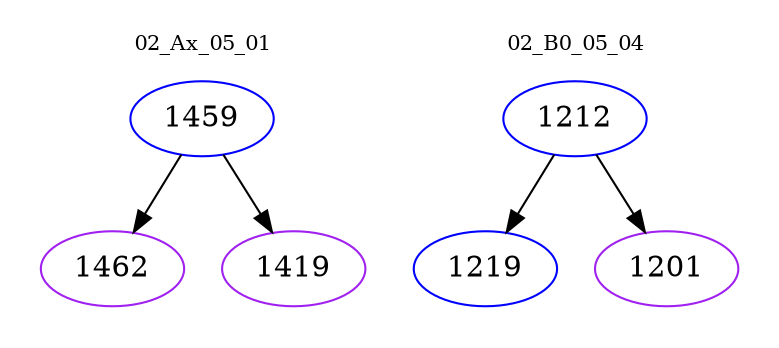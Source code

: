 digraph{
subgraph cluster_0 {
color = white
label = "02_Ax_05_01";
fontsize=10;
T0_1459 [label="1459", color="blue"]
T0_1459 -> T0_1462 [color="black"]
T0_1462 [label="1462", color="purple"]
T0_1459 -> T0_1419 [color="black"]
T0_1419 [label="1419", color="purple"]
}
subgraph cluster_1 {
color = white
label = "02_B0_05_04";
fontsize=10;
T1_1212 [label="1212", color="blue"]
T1_1212 -> T1_1219 [color="black"]
T1_1219 [label="1219", color="blue"]
T1_1212 -> T1_1201 [color="black"]
T1_1201 [label="1201", color="purple"]
}
}
